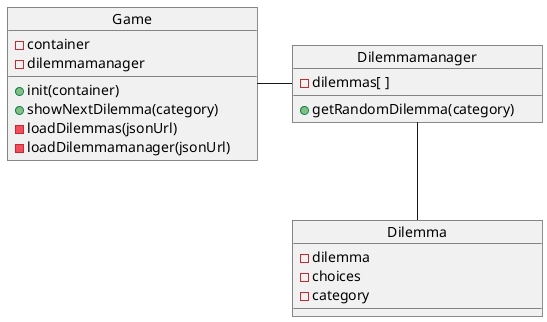 @startuml
'ALT+D to preview this PlantUML file (with Rich PlantUML plugin)

'general layout
skinparam minClassWidth 250
skinparam ObjectFontSize 14
skinparam NoteFontSize 14
skinparam ClassAttributeIconSize 12

object Game {
    - container
    - dilemmamanager
    __
    + init(container)
    + showNextDilemma(category)
    - loadDilemmas(jsonUrl)
    - loadDilemmamanager(jsonUrl)
}
object Dilemmamanager {
    - dilemmas[ ]
    __
    + getRandomDilemma(category)
}

object Dilemma {
    - dilemma
    - choices
    - category
    __

}

Dilemmamanager -left-- Game
'[hidden] = trick to get it below Game class
Dilemmamanager -- Dilemma

@enduml